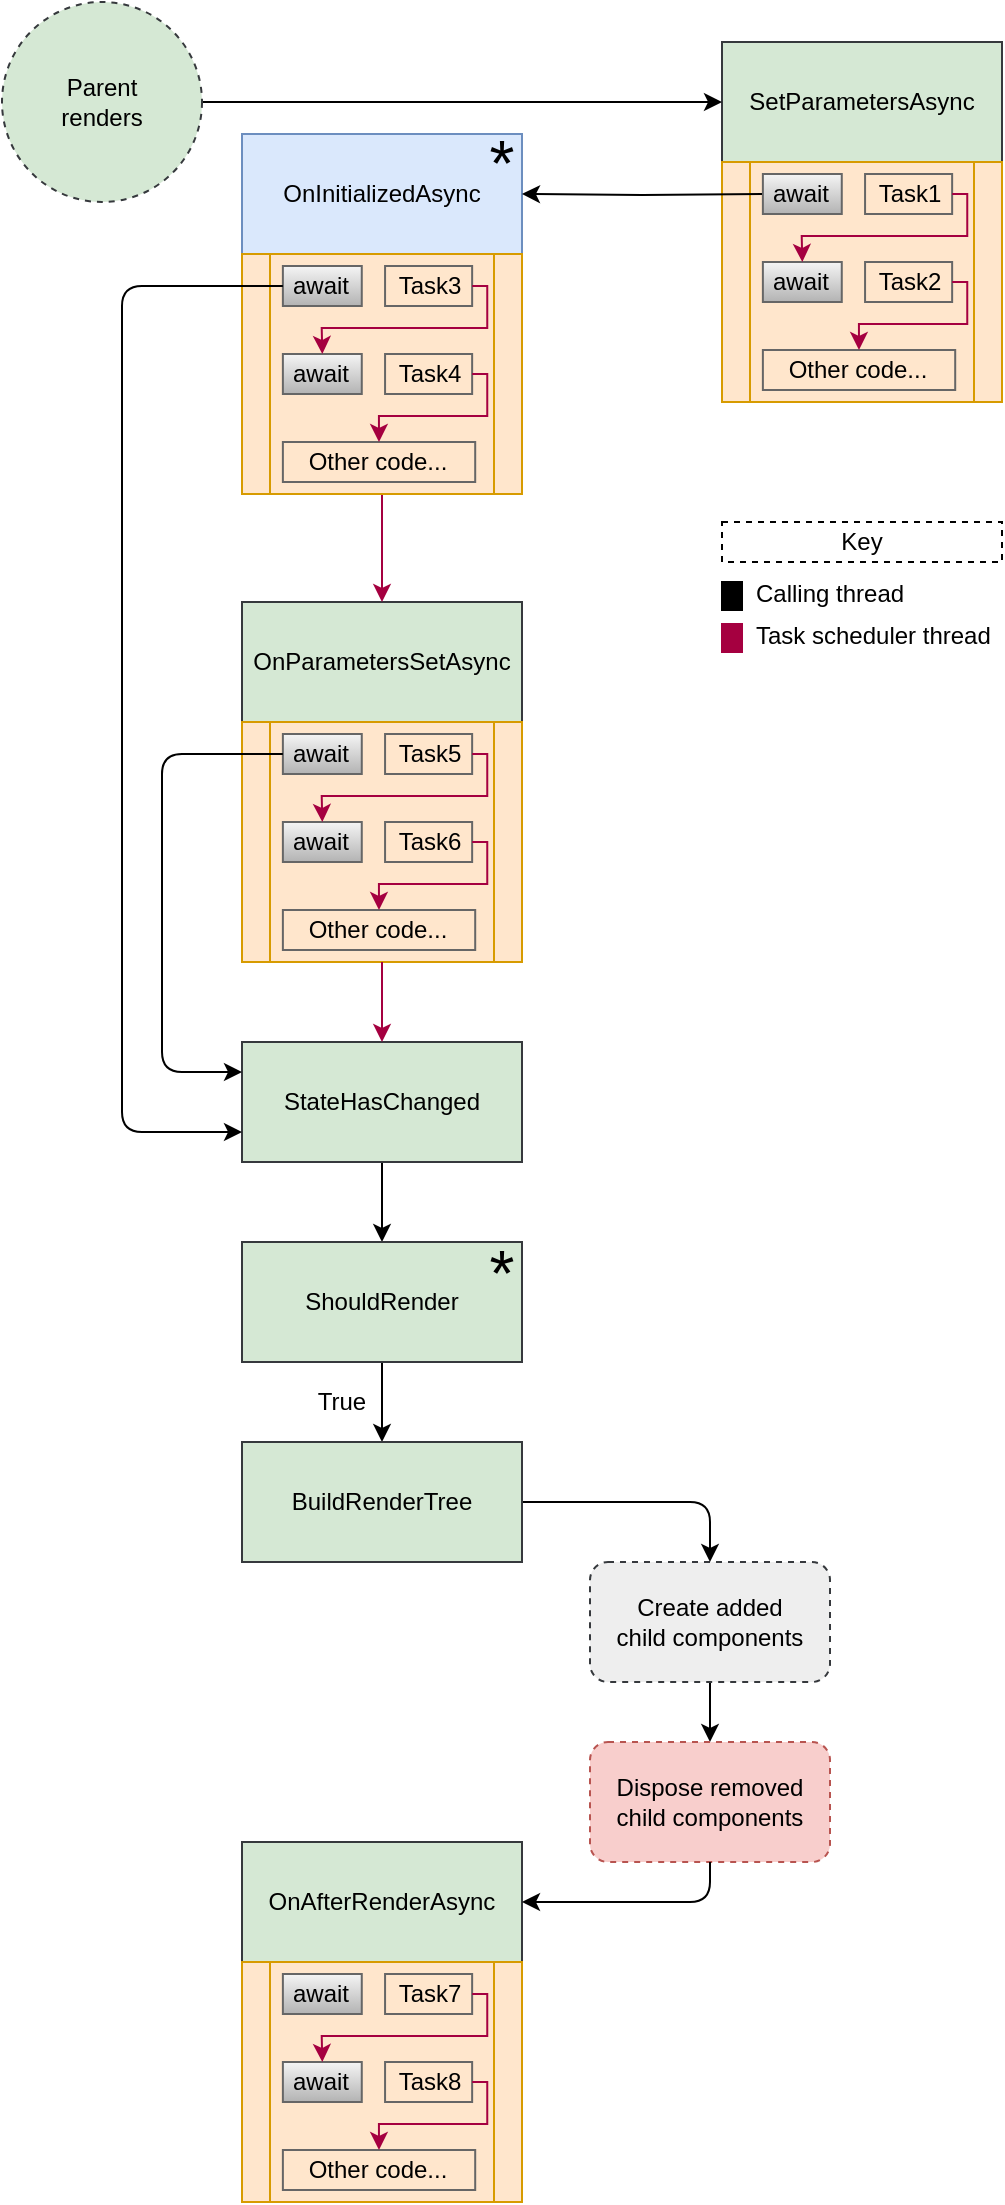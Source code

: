 <mxfile version="13.9.9" type="device"><diagram id="vjfwvLpHs5UMuAv5IVsu" name="Page-1"><mxGraphModel dx="1086" dy="816" grid="1" gridSize="10" guides="1" tooltips="1" connect="1" arrows="1" fold="1" page="1" pageScale="1" pageWidth="827" pageHeight="1169" math="0" shadow="0"><root><mxCell id="0"/><mxCell id="1" parent="0"/><mxCell id="umg-9un5n8gTAFLP8XQi-9" value="SetParametersAsync" style="rounded=0;whiteSpace=wrap;html=1;strokeColor=#36393d;glass=0;fillColor=#D5E8D4;" parent="1" vertex="1"><mxGeometry x="360" y="30" width="140" height="60" as="geometry"/></mxCell><mxCell id="7Y9gA_fkRRRT-fwOyYDb-23" style="edgeStyle=orthogonalEdgeStyle;rounded=0;orthogonalLoop=1;jettySize=auto;html=1;entryX=0;entryY=0.5;entryDx=0;entryDy=0;strokeColor=#000000;exitX=1;exitY=0.5;exitDx=0;exitDy=0;" parent="1" source="umg-9un5n8gTAFLP8XQi-22" target="umg-9un5n8gTAFLP8XQi-9" edge="1"><mxGeometry relative="1" as="geometry"><mxPoint x="303" y="60" as="sourcePoint"/></mxGeometry></mxCell><mxCell id="umg-9un5n8gTAFLP8XQi-22" value="Parent&lt;br&gt;renders" style="ellipse;whiteSpace=wrap;html=1;aspect=fixed;glass=0;fontSize=12;strokeColor=#36393d;fillColor=#D5E8D4;dashed=1;" parent="1" vertex="1"><mxGeometry y="10" width="100" height="100" as="geometry"/></mxCell><mxCell id="8Bu0k5iURUT2KPGlC5Kt-3" style="edgeStyle=orthogonalEdgeStyle;rounded=0;orthogonalLoop=1;jettySize=auto;html=1;entryX=0.5;entryY=0;entryDx=0;entryDy=0;fontSize=32;" parent="1" source="umg-9un5n8gTAFLP8XQi-52" target="8Bu0k5iURUT2KPGlC5Kt-1" edge="1"><mxGeometry relative="1" as="geometry"/></mxCell><mxCell id="umg-9un5n8gTAFLP8XQi-52" value="StateHasChanged" style="rounded=0;whiteSpace=wrap;html=1;fontSize=12;strokeColor=#36393d;fillColor=#D5E8D4;" parent="1" vertex="1"><mxGeometry x="120" y="530" width="140" height="60" as="geometry"/></mxCell><mxCell id="umg-9un5n8gTAFLP8XQi-59" style="edgeStyle=orthogonalEdgeStyle;rounded=0;orthogonalLoop=1;jettySize=auto;html=1;entryX=0.5;entryY=0;entryDx=0;entryDy=0;fontSize=12;" parent="1" source="umg-9un5n8gTAFLP8XQi-54" target="umg-9un5n8gTAFLP8XQi-55" edge="1"><mxGeometry relative="1" as="geometry"/></mxCell><mxCell id="umg-9un5n8gTAFLP8XQi-54" value="Create added&lt;br&gt;child components" style="rounded=1;whiteSpace=wrap;html=1;glass=0;dashed=1;fillColor=#eeeeee;fontSize=12;strokeColor=#36393d;" parent="1" vertex="1"><mxGeometry x="294" y="790" width="120" height="60" as="geometry"/></mxCell><mxCell id="umg-9un5n8gTAFLP8XQi-55" value="Dispose removed&lt;br&gt;child components" style="rounded=1;whiteSpace=wrap;html=1;glass=0;dashed=1;fillColor=#f8cecc;fontSize=12;strokeColor=#b85450;" parent="1" vertex="1"><mxGeometry x="294" y="880" width="120" height="60" as="geometry"/></mxCell><mxCell id="umg-9un5n8gTAFLP8XQi-56" value="OnAfterRenderAsync" style="rounded=0;whiteSpace=wrap;html=1;fontSize=12;strokeColor=#36393d;fillColor=#D5E8D4;" parent="1" vertex="1"><mxGeometry x="120" y="930" width="140" height="60" as="geometry"/></mxCell><mxCell id="umg-9un5n8gTAFLP8XQi-58" value="" style="endArrow=classic;html=1;fontSize=12;exitX=1;exitY=0.5;exitDx=0;exitDy=0;entryX=0.5;entryY=0;entryDx=0;entryDy=0;" parent="1" source="8Bu0k5iURUT2KPGlC5Kt-2" target="umg-9un5n8gTAFLP8XQi-54" edge="1"><mxGeometry width="50" height="50" relative="1" as="geometry"><mxPoint x="364" y="500" as="sourcePoint"/><mxPoint x="414" y="450" as="targetPoint"/><Array as="points"><mxPoint x="354" y="760"/></Array></mxGeometry></mxCell><mxCell id="umg-9un5n8gTAFLP8XQi-60" value="" style="endArrow=classic;html=1;fontSize=12;exitX=0.5;exitY=1;exitDx=0;exitDy=0;entryX=1;entryY=0.5;entryDx=0;entryDy=0;" parent="1" source="umg-9un5n8gTAFLP8XQi-55" target="umg-9un5n8gTAFLP8XQi-56" edge="1"><mxGeometry width="50" height="50" relative="1" as="geometry"><mxPoint x="624" y="800" as="sourcePoint"/><mxPoint x="674" y="750" as="targetPoint"/><Array as="points"><mxPoint x="354" y="960"/></Array></mxGeometry></mxCell><mxCell id="7Y9gA_fkRRRT-fwOyYDb-42" value="OnInitializedAsync" style="rounded=0;whiteSpace=wrap;html=1;strokeColor=#6c8ebf;glass=0;fillColor=#dae8fc;" parent="1" vertex="1"><mxGeometry x="120" y="76" width="140" height="60" as="geometry"/></mxCell><mxCell id="7Y9gA_fkRRRT-fwOyYDb-49" value="OnParametersSetAsync" style="rounded=0;whiteSpace=wrap;html=1;strokeColor=#36393d;glass=0;fillColor=#D5E8D4;" parent="1" vertex="1"><mxGeometry x="120" y="310" width="140" height="60" as="geometry"/></mxCell><mxCell id="7Y9gA_fkRRRT-fwOyYDb-56" style="edgeStyle=orthogonalEdgeStyle;rounded=0;orthogonalLoop=1;jettySize=auto;html=1;entryX=0.5;entryY=0;entryDx=0;entryDy=0;fillColor=#d80073;strokeColor=#A50040;" parent="1" source="7Y9gA_fkRRRT-fwOyYDb-74" target="7Y9gA_fkRRRT-fwOyYDb-49" edge="1"><mxGeometry relative="1" as="geometry"><mxPoint x="188.5" y="216" as="sourcePoint"/></mxGeometry></mxCell><mxCell id="7Y9gA_fkRRRT-fwOyYDb-73" value="" style="group" parent="1" vertex="1" connectable="0"><mxGeometry x="120" y="136" width="140" height="120" as="geometry"/></mxCell><mxCell id="7Y9gA_fkRRRT-fwOyYDb-74" value="" style="shape=process;whiteSpace=wrap;html=1;backgroundOutline=1;fillColor=#ffe6cc;strokeColor=#d79b00;" parent="7Y9gA_fkRRRT-fwOyYDb-73" vertex="1"><mxGeometry width="140" height="120" as="geometry"/></mxCell><mxCell id="7Y9gA_fkRRRT-fwOyYDb-75" value="await" style="text;html=1;strokeColor=#666666;fillColor=#f5f5f5;align=center;verticalAlign=middle;whiteSpace=wrap;rounded=0;labelBackgroundColor=none;gradientColor=#b3b3b3;" parent="7Y9gA_fkRRRT-fwOyYDb-73" vertex="1"><mxGeometry x="20.438" y="6" width="39.445" height="20" as="geometry"/></mxCell><mxCell id="7Y9gA_fkRRRT-fwOyYDb-76" value="Task3" style="text;html=1;strokeColor=#666666;align=center;verticalAlign=middle;whiteSpace=wrap;rounded=0;labelBackgroundColor=none;" parent="7Y9gA_fkRRRT-fwOyYDb-73" vertex="1"><mxGeometry x="71.533" y="6" width="43.533" height="20" as="geometry"/></mxCell><mxCell id="7Y9gA_fkRRRT-fwOyYDb-77" value="await" style="text;html=1;strokeColor=#666666;fillColor=#f5f5f5;align=center;verticalAlign=middle;whiteSpace=wrap;rounded=0;labelBackgroundColor=none;gradientColor=#b3b3b3;" parent="7Y9gA_fkRRRT-fwOyYDb-73" vertex="1"><mxGeometry x="20.438" y="50" width="39.445" height="20" as="geometry"/></mxCell><mxCell id="7Y9gA_fkRRRT-fwOyYDb-78" value="Task4" style="text;html=1;strokeColor=#666666;align=center;verticalAlign=middle;whiteSpace=wrap;rounded=0;labelBackgroundColor=none;" parent="7Y9gA_fkRRRT-fwOyYDb-73" vertex="1"><mxGeometry x="71.533" y="50" width="43.533" height="20" as="geometry"/></mxCell><mxCell id="7Y9gA_fkRRRT-fwOyYDb-79" value="" style="endArrow=classic;html=1;strokeColor=#A50040;fillColor=#d80073;exitX=1;exitY=0.5;exitDx=0;exitDy=0;rounded=0;entryX=0.5;entryY=0;entryDx=0;entryDy=0;" parent="7Y9gA_fkRRRT-fwOyYDb-73" source="7Y9gA_fkRRRT-fwOyYDb-76" target="7Y9gA_fkRRRT-fwOyYDb-77" edge="1"><mxGeometry width="50" height="50" relative="1" as="geometry"><mxPoint x="115.066" y="19" as="sourcePoint"/><mxPoint x="-30.657" y="74" as="targetPoint"/><Array as="points"><mxPoint x="122.628" y="16"/><mxPoint x="122.628" y="37"/><mxPoint x="39.854" y="37"/></Array></mxGeometry></mxCell><mxCell id="7Y9gA_fkRRRT-fwOyYDb-80" value="Other code..." style="text;html=1;strokeColor=#666666;align=center;verticalAlign=middle;whiteSpace=wrap;rounded=0;labelBackgroundColor=none;" parent="7Y9gA_fkRRRT-fwOyYDb-73" vertex="1"><mxGeometry x="20.438" y="94" width="96.161" height="20" as="geometry"/></mxCell><mxCell id="7Y9gA_fkRRRT-fwOyYDb-81" value="" style="endArrow=classic;html=1;strokeColor=#A50040;fillColor=#d80073;rounded=0;exitX=1;exitY=0.5;exitDx=0;exitDy=0;" parent="7Y9gA_fkRRRT-fwOyYDb-73" source="7Y9gA_fkRRRT-fwOyYDb-78" target="7Y9gA_fkRRRT-fwOyYDb-80" edge="1"><mxGeometry width="50" height="50" relative="1" as="geometry"><mxPoint x="173.723" y="44" as="sourcePoint"/><mxPoint x="68.518" y="91" as="targetPoint"/><Array as="points"><mxPoint x="122.628" y="60"/><mxPoint x="122.628" y="81"/><mxPoint x="68.467" y="81"/></Array></mxGeometry></mxCell><mxCell id="7Y9gA_fkRRRT-fwOyYDb-82" value="" style="endArrow=classic;html=1;strokeColor=#000000;entryX=0;entryY=0.75;entryDx=0;entryDy=0;exitX=0;exitY=0.5;exitDx=0;exitDy=0;" parent="1" source="7Y9gA_fkRRRT-fwOyYDb-75" target="umg-9un5n8gTAFLP8XQi-52" edge="1"><mxGeometry width="50" height="50" relative="1" as="geometry"><mxPoint x="30" y="580" as="sourcePoint"/><mxPoint x="80" y="530" as="targetPoint"/><Array as="points"><mxPoint x="60" y="152"/><mxPoint x="60" y="575"/></Array></mxGeometry></mxCell><mxCell id="7Y9gA_fkRRRT-fwOyYDb-83" value="" style="group" parent="1" vertex="1" connectable="0"><mxGeometry x="360" y="90" width="140" height="120" as="geometry"/></mxCell><mxCell id="7Y9gA_fkRRRT-fwOyYDb-84" value="" style="shape=process;whiteSpace=wrap;html=1;backgroundOutline=1;fillColor=#ffe6cc;strokeColor=#d79b00;" parent="7Y9gA_fkRRRT-fwOyYDb-83" vertex="1"><mxGeometry width="140" height="120" as="geometry"/></mxCell><mxCell id="7Y9gA_fkRRRT-fwOyYDb-85" value="await" style="text;html=1;strokeColor=#666666;fillColor=#f5f5f5;align=center;verticalAlign=middle;whiteSpace=wrap;rounded=0;labelBackgroundColor=none;gradientColor=#b3b3b3;" parent="7Y9gA_fkRRRT-fwOyYDb-83" vertex="1"><mxGeometry x="20.438" y="6" width="39.445" height="20" as="geometry"/></mxCell><mxCell id="7Y9gA_fkRRRT-fwOyYDb-86" value="Task1" style="text;html=1;strokeColor=#666666;align=center;verticalAlign=middle;whiteSpace=wrap;rounded=0;labelBackgroundColor=none;" parent="7Y9gA_fkRRRT-fwOyYDb-83" vertex="1"><mxGeometry x="71.533" y="6" width="43.533" height="20" as="geometry"/></mxCell><mxCell id="7Y9gA_fkRRRT-fwOyYDb-87" value="await" style="text;html=1;strokeColor=#666666;fillColor=#f5f5f5;align=center;verticalAlign=middle;whiteSpace=wrap;rounded=0;labelBackgroundColor=none;gradientColor=#b3b3b3;" parent="7Y9gA_fkRRRT-fwOyYDb-83" vertex="1"><mxGeometry x="20.438" y="50" width="39.445" height="20" as="geometry"/></mxCell><mxCell id="7Y9gA_fkRRRT-fwOyYDb-88" value="Task2" style="text;html=1;strokeColor=#666666;align=center;verticalAlign=middle;whiteSpace=wrap;rounded=0;labelBackgroundColor=none;" parent="7Y9gA_fkRRRT-fwOyYDb-83" vertex="1"><mxGeometry x="71.533" y="50" width="43.533" height="20" as="geometry"/></mxCell><mxCell id="7Y9gA_fkRRRT-fwOyYDb-89" value="" style="endArrow=classic;html=1;strokeColor=#A50040;fillColor=#d80073;exitX=1;exitY=0.5;exitDx=0;exitDy=0;rounded=0;entryX=0.5;entryY=0;entryDx=0;entryDy=0;" parent="7Y9gA_fkRRRT-fwOyYDb-83" source="7Y9gA_fkRRRT-fwOyYDb-86" target="7Y9gA_fkRRRT-fwOyYDb-87" edge="1"><mxGeometry width="50" height="50" relative="1" as="geometry"><mxPoint x="115.066" y="19" as="sourcePoint"/><mxPoint x="-30.657" y="74" as="targetPoint"/><Array as="points"><mxPoint x="122.628" y="16"/><mxPoint x="122.628" y="37"/><mxPoint x="39.854" y="37"/></Array></mxGeometry></mxCell><mxCell id="7Y9gA_fkRRRT-fwOyYDb-90" value="Other code..." style="text;html=1;strokeColor=#666666;align=center;verticalAlign=middle;whiteSpace=wrap;rounded=0;labelBackgroundColor=none;" parent="7Y9gA_fkRRRT-fwOyYDb-83" vertex="1"><mxGeometry x="20.438" y="94" width="96.161" height="20" as="geometry"/></mxCell><mxCell id="7Y9gA_fkRRRT-fwOyYDb-91" value="" style="endArrow=classic;html=1;strokeColor=#A50040;fillColor=#d80073;rounded=0;exitX=1;exitY=0.5;exitDx=0;exitDy=0;" parent="7Y9gA_fkRRRT-fwOyYDb-83" source="7Y9gA_fkRRRT-fwOyYDb-88" target="7Y9gA_fkRRRT-fwOyYDb-90" edge="1"><mxGeometry width="50" height="50" relative="1" as="geometry"><mxPoint x="173.723" y="44" as="sourcePoint"/><mxPoint x="68.518" y="91" as="targetPoint"/><Array as="points"><mxPoint x="122.628" y="60"/><mxPoint x="122.628" y="81"/><mxPoint x="68.467" y="81"/></Array></mxGeometry></mxCell><mxCell id="7Y9gA_fkRRRT-fwOyYDb-24" style="edgeStyle=orthogonalEdgeStyle;rounded=0;orthogonalLoop=1;jettySize=auto;html=1;exitX=0;exitY=0.5;exitDx=0;exitDy=0;entryX=1;entryY=0.5;entryDx=0;entryDy=0;strokeColor=#000000;" parent="1" target="7Y9gA_fkRRRT-fwOyYDb-42" edge="1"><mxGeometry relative="1" as="geometry"><mxPoint x="380" y="106" as="sourcePoint"/><mxPoint x="258.109" y="106" as="targetPoint"/></mxGeometry></mxCell><mxCell id="7Y9gA_fkRRRT-fwOyYDb-92" value="" style="group" parent="1" vertex="1" connectable="0"><mxGeometry x="120" y="370" width="140" height="120" as="geometry"/></mxCell><mxCell id="7Y9gA_fkRRRT-fwOyYDb-93" value="" style="shape=process;whiteSpace=wrap;html=1;backgroundOutline=1;fillColor=#ffe6cc;strokeColor=#d79b00;" parent="7Y9gA_fkRRRT-fwOyYDb-92" vertex="1"><mxGeometry width="140" height="120" as="geometry"/></mxCell><mxCell id="7Y9gA_fkRRRT-fwOyYDb-94" value="await" style="text;html=1;strokeColor=#666666;fillColor=#f5f5f5;align=center;verticalAlign=middle;whiteSpace=wrap;rounded=0;labelBackgroundColor=none;gradientColor=#b3b3b3;" parent="7Y9gA_fkRRRT-fwOyYDb-92" vertex="1"><mxGeometry x="20.438" y="6" width="39.445" height="20" as="geometry"/></mxCell><mxCell id="7Y9gA_fkRRRT-fwOyYDb-95" value="Task5" style="text;html=1;strokeColor=#666666;align=center;verticalAlign=middle;whiteSpace=wrap;rounded=0;labelBackgroundColor=none;" parent="7Y9gA_fkRRRT-fwOyYDb-92" vertex="1"><mxGeometry x="71.533" y="6" width="43.533" height="20" as="geometry"/></mxCell><mxCell id="7Y9gA_fkRRRT-fwOyYDb-96" value="await" style="text;html=1;strokeColor=#666666;fillColor=#f5f5f5;align=center;verticalAlign=middle;whiteSpace=wrap;rounded=0;labelBackgroundColor=none;gradientColor=#b3b3b3;" parent="7Y9gA_fkRRRT-fwOyYDb-92" vertex="1"><mxGeometry x="20.438" y="50" width="39.445" height="20" as="geometry"/></mxCell><mxCell id="7Y9gA_fkRRRT-fwOyYDb-97" value="Task6" style="text;html=1;strokeColor=#666666;align=center;verticalAlign=middle;whiteSpace=wrap;rounded=0;labelBackgroundColor=none;" parent="7Y9gA_fkRRRT-fwOyYDb-92" vertex="1"><mxGeometry x="71.533" y="50" width="43.533" height="20" as="geometry"/></mxCell><mxCell id="7Y9gA_fkRRRT-fwOyYDb-98" value="" style="endArrow=classic;html=1;strokeColor=#A50040;fillColor=#d80073;exitX=1;exitY=0.5;exitDx=0;exitDy=0;rounded=0;entryX=0.5;entryY=0;entryDx=0;entryDy=0;" parent="7Y9gA_fkRRRT-fwOyYDb-92" source="7Y9gA_fkRRRT-fwOyYDb-95" target="7Y9gA_fkRRRT-fwOyYDb-96" edge="1"><mxGeometry width="50" height="50" relative="1" as="geometry"><mxPoint x="115.066" y="19" as="sourcePoint"/><mxPoint x="-30.657" y="74" as="targetPoint"/><Array as="points"><mxPoint x="122.628" y="16"/><mxPoint x="122.628" y="37"/><mxPoint x="39.854" y="37"/></Array></mxGeometry></mxCell><mxCell id="7Y9gA_fkRRRT-fwOyYDb-99" value="Other code..." style="text;html=1;strokeColor=#666666;align=center;verticalAlign=middle;whiteSpace=wrap;rounded=0;labelBackgroundColor=none;" parent="7Y9gA_fkRRRT-fwOyYDb-92" vertex="1"><mxGeometry x="20.438" y="94" width="96.161" height="20" as="geometry"/></mxCell><mxCell id="7Y9gA_fkRRRT-fwOyYDb-100" value="" style="endArrow=classic;html=1;strokeColor=#A50040;fillColor=#d80073;rounded=0;exitX=1;exitY=0.5;exitDx=0;exitDy=0;" parent="7Y9gA_fkRRRT-fwOyYDb-92" source="7Y9gA_fkRRRT-fwOyYDb-97" target="7Y9gA_fkRRRT-fwOyYDb-99" edge="1"><mxGeometry width="50" height="50" relative="1" as="geometry"><mxPoint x="173.723" y="44" as="sourcePoint"/><mxPoint x="68.518" y="91" as="targetPoint"/><Array as="points"><mxPoint x="122.628" y="60"/><mxPoint x="122.628" y="81"/><mxPoint x="68.467" y="81"/></Array></mxGeometry></mxCell><mxCell id="7Y9gA_fkRRRT-fwOyYDb-101" value="" style="endArrow=classic;html=1;strokeColor=#000000;exitX=0;exitY=0.5;exitDx=0;exitDy=0;entryX=0;entryY=0.25;entryDx=0;entryDy=0;" parent="1" source="7Y9gA_fkRRRT-fwOyYDb-94" target="umg-9un5n8gTAFLP8XQi-52" edge="1"><mxGeometry width="50" height="50" relative="1" as="geometry"><mxPoint x="60" y="420" as="sourcePoint"/><mxPoint x="110" y="370" as="targetPoint"/><Array as="points"><mxPoint x="80" y="386"/><mxPoint x="80" y="545"/></Array></mxGeometry></mxCell><mxCell id="7Y9gA_fkRRRT-fwOyYDb-102" value="" style="endArrow=classic;html=1;fillColor=#d80073;exitX=0.5;exitY=1;exitDx=0;exitDy=0;strokeColor=#A50040;" parent="1" source="7Y9gA_fkRRRT-fwOyYDb-93" target="umg-9un5n8gTAFLP8XQi-52" edge="1"><mxGeometry width="50" height="50" relative="1" as="geometry"><mxPoint x="187" y="510" as="sourcePoint"/><mxPoint x="390" y="350" as="targetPoint"/></mxGeometry></mxCell><mxCell id="7Y9gA_fkRRRT-fwOyYDb-103" value="" style="group" parent="1" vertex="1" connectable="0"><mxGeometry x="120" y="990" width="140" height="120" as="geometry"/></mxCell><mxCell id="7Y9gA_fkRRRT-fwOyYDb-104" value="" style="shape=process;whiteSpace=wrap;html=1;backgroundOutline=1;fillColor=#ffe6cc;strokeColor=#d79b00;" parent="7Y9gA_fkRRRT-fwOyYDb-103" vertex="1"><mxGeometry width="140" height="120" as="geometry"/></mxCell><mxCell id="7Y9gA_fkRRRT-fwOyYDb-105" value="await" style="text;html=1;strokeColor=#666666;fillColor=#f5f5f5;align=center;verticalAlign=middle;whiteSpace=wrap;rounded=0;labelBackgroundColor=none;gradientColor=#b3b3b3;" parent="7Y9gA_fkRRRT-fwOyYDb-103" vertex="1"><mxGeometry x="20.438" y="6" width="39.445" height="20" as="geometry"/></mxCell><mxCell id="7Y9gA_fkRRRT-fwOyYDb-106" value="Task7" style="text;html=1;strokeColor=#666666;align=center;verticalAlign=middle;whiteSpace=wrap;rounded=0;labelBackgroundColor=none;" parent="7Y9gA_fkRRRT-fwOyYDb-103" vertex="1"><mxGeometry x="71.533" y="6" width="43.533" height="20" as="geometry"/></mxCell><mxCell id="7Y9gA_fkRRRT-fwOyYDb-107" value="await" style="text;html=1;strokeColor=#666666;fillColor=#f5f5f5;align=center;verticalAlign=middle;whiteSpace=wrap;rounded=0;labelBackgroundColor=none;gradientColor=#b3b3b3;" parent="7Y9gA_fkRRRT-fwOyYDb-103" vertex="1"><mxGeometry x="20.438" y="50" width="39.445" height="20" as="geometry"/></mxCell><mxCell id="7Y9gA_fkRRRT-fwOyYDb-108" value="Task8" style="text;html=1;strokeColor=#666666;align=center;verticalAlign=middle;whiteSpace=wrap;rounded=0;labelBackgroundColor=none;" parent="7Y9gA_fkRRRT-fwOyYDb-103" vertex="1"><mxGeometry x="71.533" y="50" width="43.533" height="20" as="geometry"/></mxCell><mxCell id="7Y9gA_fkRRRT-fwOyYDb-109" value="" style="endArrow=classic;html=1;strokeColor=#A50040;fillColor=#d80073;exitX=1;exitY=0.5;exitDx=0;exitDy=0;rounded=0;entryX=0.5;entryY=0;entryDx=0;entryDy=0;" parent="7Y9gA_fkRRRT-fwOyYDb-103" source="7Y9gA_fkRRRT-fwOyYDb-106" target="7Y9gA_fkRRRT-fwOyYDb-107" edge="1"><mxGeometry width="50" height="50" relative="1" as="geometry"><mxPoint x="115.066" y="19" as="sourcePoint"/><mxPoint x="-30.657" y="74" as="targetPoint"/><Array as="points"><mxPoint x="122.628" y="16"/><mxPoint x="122.628" y="37"/><mxPoint x="39.854" y="37"/></Array></mxGeometry></mxCell><mxCell id="7Y9gA_fkRRRT-fwOyYDb-110" value="Other code..." style="text;html=1;strokeColor=#666666;align=center;verticalAlign=middle;whiteSpace=wrap;rounded=0;labelBackgroundColor=none;" parent="7Y9gA_fkRRRT-fwOyYDb-103" vertex="1"><mxGeometry x="20.438" y="94" width="96.161" height="20" as="geometry"/></mxCell><mxCell id="7Y9gA_fkRRRT-fwOyYDb-111" value="" style="endArrow=classic;html=1;strokeColor=#A50040;fillColor=#d80073;rounded=0;exitX=1;exitY=0.5;exitDx=0;exitDy=0;" parent="7Y9gA_fkRRRT-fwOyYDb-103" source="7Y9gA_fkRRRT-fwOyYDb-108" target="7Y9gA_fkRRRT-fwOyYDb-110" edge="1"><mxGeometry width="50" height="50" relative="1" as="geometry"><mxPoint x="173.723" y="44" as="sourcePoint"/><mxPoint x="68.518" y="91" as="targetPoint"/><Array as="points"><mxPoint x="122.628" y="60"/><mxPoint x="122.628" y="81"/><mxPoint x="68.467" y="81"/></Array></mxGeometry></mxCell><mxCell id="ogFKnIffQmZRg1XJb1KL-1" value="Key" style="text;html=1;fillColor=none;align=center;verticalAlign=middle;whiteSpace=wrap;rounded=0;labelBackgroundColor=none;strokeColor=#000000;spacingLeft=0;dashed=1;" parent="1" vertex="1"><mxGeometry x="360" y="270" width="140" height="20" as="geometry"/></mxCell><mxCell id="ogFKnIffQmZRg1XJb1KL-2" value="" style="rounded=0;whiteSpace=wrap;html=1;labelBackgroundColor=none;gradientColor=none;align=left;fillColor=#A50040;strokeColor=#A50040;" parent="1" vertex="1"><mxGeometry x="360" y="321" width="10" height="14" as="geometry"/></mxCell><mxCell id="ogFKnIffQmZRg1XJb1KL-4" value="" style="rounded=0;whiteSpace=wrap;html=1;labelBackgroundColor=none;gradientColor=none;align=left;fillColor=#000000;" parent="1" vertex="1"><mxGeometry x="360" y="300" width="10" height="14" as="geometry"/></mxCell><mxCell id="ogFKnIffQmZRg1XJb1KL-5" value="Calling thread" style="text;html=1;strokeColor=none;fillColor=none;align=left;verticalAlign=middle;whiteSpace=wrap;rounded=0;labelBackgroundColor=none;" parent="1" vertex="1"><mxGeometry x="375" y="299" width="90" height="13" as="geometry"/></mxCell><mxCell id="ogFKnIffQmZRg1XJb1KL-6" value="Task scheduler thread" style="text;html=1;strokeColor=none;fillColor=none;align=left;verticalAlign=middle;whiteSpace=wrap;rounded=0;labelBackgroundColor=none;" parent="1" vertex="1"><mxGeometry x="375" y="320" width="125" height="13" as="geometry"/></mxCell><mxCell id="8Bu0k5iURUT2KPGlC5Kt-4" style="edgeStyle=orthogonalEdgeStyle;rounded=0;orthogonalLoop=1;jettySize=auto;html=1;entryX=0.5;entryY=0;entryDx=0;entryDy=0;fontSize=32;" parent="1" source="8Bu0k5iURUT2KPGlC5Kt-1" target="8Bu0k5iURUT2KPGlC5Kt-2" edge="1"><mxGeometry relative="1" as="geometry"/></mxCell><mxCell id="8Bu0k5iURUT2KPGlC5Kt-1" value="ShouldRender" style="rounded=0;whiteSpace=wrap;html=1;fontSize=12;strokeColor=#36393d;fillColor=#D5E8D4;" parent="1" vertex="1"><mxGeometry x="120" y="630" width="140" height="60" as="geometry"/></mxCell><mxCell id="8Bu0k5iURUT2KPGlC5Kt-2" value="BuildRenderTree" style="rounded=0;whiteSpace=wrap;html=1;fontSize=12;strokeColor=#36393d;fillColor=#D5E8D4;" parent="1" vertex="1"><mxGeometry x="120" y="730" width="140" height="60" as="geometry"/></mxCell><mxCell id="8Bu0k5iURUT2KPGlC5Kt-5" value="*" style="text;html=1;strokeColor=none;fillColor=none;align=center;verticalAlign=middle;whiteSpace=wrap;rounded=0;fontSize=32;" parent="1" vertex="1"><mxGeometry x="230" y="81" width="40" height="20" as="geometry"/></mxCell><mxCell id="8Bu0k5iURUT2KPGlC5Kt-6" value="*" style="text;html=1;strokeColor=none;fillColor=none;align=center;verticalAlign=middle;whiteSpace=wrap;rounded=0;fontSize=32;" parent="1" vertex="1"><mxGeometry x="230" y="636" width="40" height="20" as="geometry"/></mxCell><mxCell id="8Bu0k5iURUT2KPGlC5Kt-8" value="True" style="text;html=1;strokeColor=none;fillColor=none;align=center;verticalAlign=middle;whiteSpace=wrap;rounded=0;fontSize=12;" parent="1" vertex="1"><mxGeometry x="150" y="700" width="40" height="20" as="geometry"/></mxCell></root></mxGraphModel></diagram></mxfile>